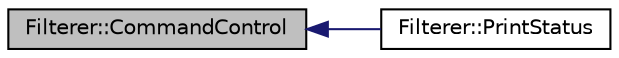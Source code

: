 digraph "Filterer::CommandControl"
{
  edge [fontname="Helvetica",fontsize="10",labelfontname="Helvetica",labelfontsize="10"];
  node [fontname="Helvetica",fontsize="10",shape=record];
  rankdir="LR";
  Node1 [label="Filterer::CommandControl",height=0.2,width=0.4,color="black", fillcolor="grey75", style="filled", fontcolor="black"];
  Node1 -> Node2 [dir="back",color="midnightblue",fontsize="10",style="solid",fontname="Helvetica"];
  Node2 [label="Filterer::PrintStatus",height=0.2,width=0.4,color="black", fillcolor="white", style="filled",URL="$d3/d4d/class_filterer.html#ad70d752e207a3e51c5b8aef6d9f7bd31",tooltip="Print a status message. "];
}
